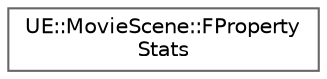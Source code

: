 digraph "Graphical Class Hierarchy"
{
 // INTERACTIVE_SVG=YES
 // LATEX_PDF_SIZE
  bgcolor="transparent";
  edge [fontname=Helvetica,fontsize=10,labelfontname=Helvetica,labelfontsize=10];
  node [fontname=Helvetica,fontsize=10,shape=box,height=0.2,width=0.4];
  rankdir="LR";
  Node0 [id="Node000000",label="UE::MovieScene::FProperty\lStats",height=0.2,width=0.4,color="grey40", fillcolor="white", style="filled",URL="$d0/d28/structUE_1_1MovieScene_1_1FPropertyStats.html",tooltip="Stats pertaining to a given type of property including how many properties exist in the linker,..."];
}
